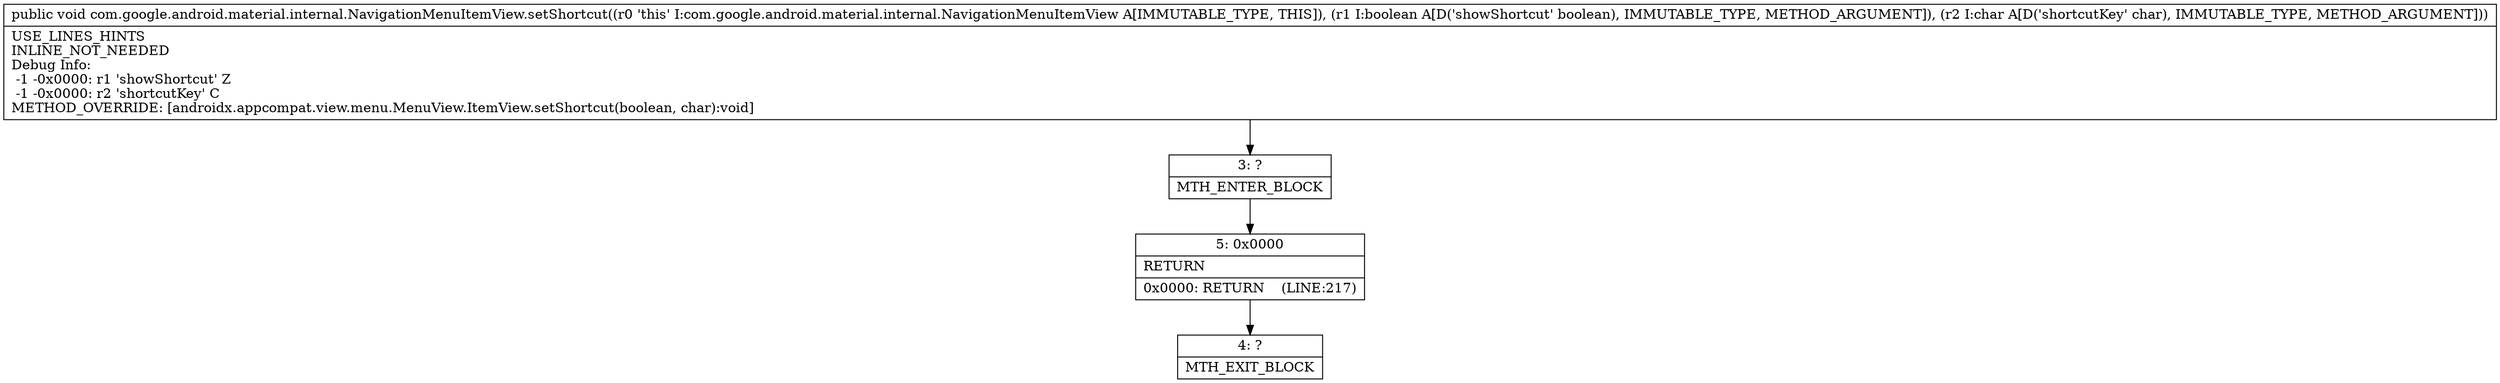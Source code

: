 digraph "CFG forcom.google.android.material.internal.NavigationMenuItemView.setShortcut(ZC)V" {
Node_3 [shape=record,label="{3\:\ ?|MTH_ENTER_BLOCK\l}"];
Node_5 [shape=record,label="{5\:\ 0x0000|RETURN\l|0x0000: RETURN    (LINE:217)\l}"];
Node_4 [shape=record,label="{4\:\ ?|MTH_EXIT_BLOCK\l}"];
MethodNode[shape=record,label="{public void com.google.android.material.internal.NavigationMenuItemView.setShortcut((r0 'this' I:com.google.android.material.internal.NavigationMenuItemView A[IMMUTABLE_TYPE, THIS]), (r1 I:boolean A[D('showShortcut' boolean), IMMUTABLE_TYPE, METHOD_ARGUMENT]), (r2 I:char A[D('shortcutKey' char), IMMUTABLE_TYPE, METHOD_ARGUMENT]))  | USE_LINES_HINTS\lINLINE_NOT_NEEDED\lDebug Info:\l  \-1 \-0x0000: r1 'showShortcut' Z\l  \-1 \-0x0000: r2 'shortcutKey' C\lMETHOD_OVERRIDE: [androidx.appcompat.view.menu.MenuView.ItemView.setShortcut(boolean, char):void]\l}"];
MethodNode -> Node_3;Node_3 -> Node_5;
Node_5 -> Node_4;
}

